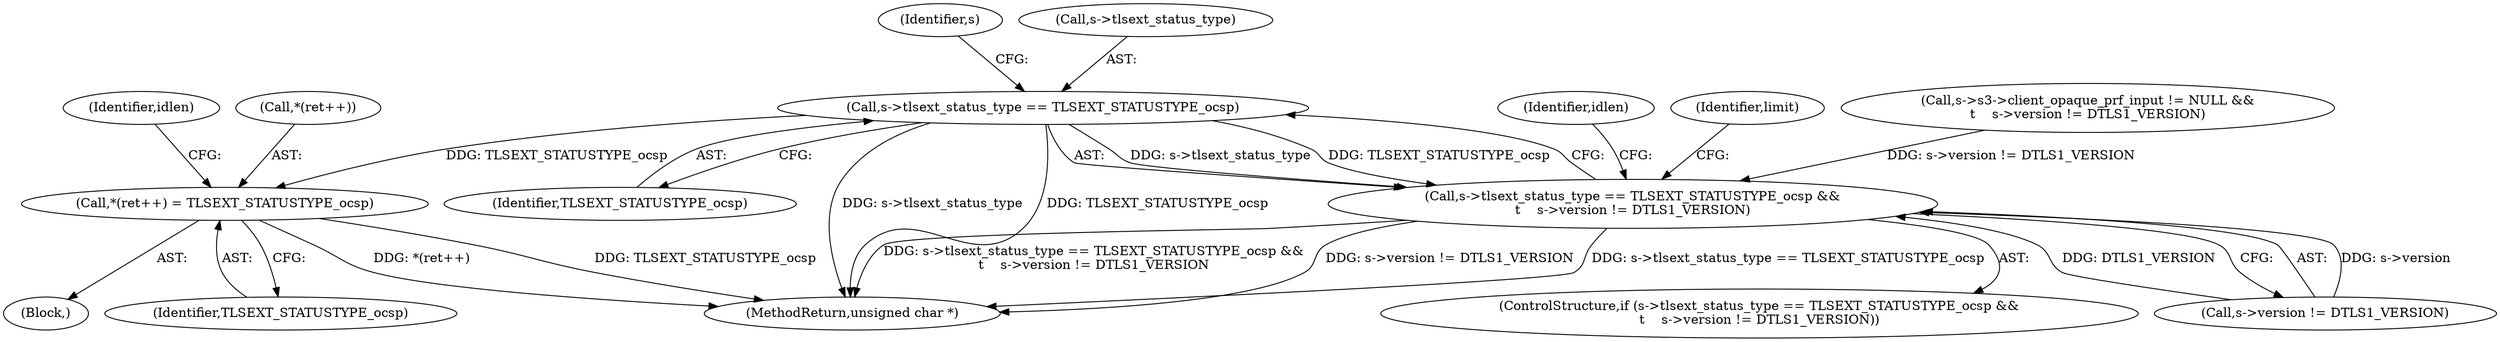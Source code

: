 digraph "0_openssl_2b0532f3984324ebe1236a63d15893792384328d@pointer" {
"1000752" [label="(Call,s->tlsext_status_type == TLSEXT_STATUSTYPE_ocsp)"];
"1000751" [label="(Call,s->tlsext_status_type == TLSEXT_STATUSTYPE_ocsp &&\n\t    s->version != DTLS1_VERSION)"];
"1000863" [label="(Call,*(ret++) = TLSEXT_STATUSTYPE_ocsp)"];
"1000759" [label="(Identifier,s)"];
"1000757" [label="(Call,s->version != DTLS1_VERSION)"];
"1000769" [label="(Identifier,idlen)"];
"1000864" [label="(Call,*(ret++))"];
"1000869" [label="(Identifier,idlen)"];
"1000762" [label="(Block,)"];
"1000750" [label="(ControlStructure,if (s->tlsext_status_type == TLSEXT_STATUSTYPE_ocsp &&\n\t    s->version != DTLS1_VERSION))"];
"1000923" [label="(Identifier,limit)"];
"1000753" [label="(Call,s->tlsext_status_type)"];
"1000686" [label="(Call,s->s3->client_opaque_prf_input != NULL &&\n\t    s->version != DTLS1_VERSION)"];
"1000752" [label="(Call,s->tlsext_status_type == TLSEXT_STATUSTYPE_ocsp)"];
"1000751" [label="(Call,s->tlsext_status_type == TLSEXT_STATUSTYPE_ocsp &&\n\t    s->version != DTLS1_VERSION)"];
"1000863" [label="(Call,*(ret++) = TLSEXT_STATUSTYPE_ocsp)"];
"1000867" [label="(Identifier,TLSEXT_STATUSTYPE_ocsp)"];
"1000756" [label="(Identifier,TLSEXT_STATUSTYPE_ocsp)"];
"1001115" [label="(MethodReturn,unsigned char *)"];
"1000752" -> "1000751"  [label="AST: "];
"1000752" -> "1000756"  [label="CFG: "];
"1000753" -> "1000752"  [label="AST: "];
"1000756" -> "1000752"  [label="AST: "];
"1000759" -> "1000752"  [label="CFG: "];
"1000751" -> "1000752"  [label="CFG: "];
"1000752" -> "1001115"  [label="DDG: s->tlsext_status_type"];
"1000752" -> "1001115"  [label="DDG: TLSEXT_STATUSTYPE_ocsp"];
"1000752" -> "1000751"  [label="DDG: s->tlsext_status_type"];
"1000752" -> "1000751"  [label="DDG: TLSEXT_STATUSTYPE_ocsp"];
"1000752" -> "1000863"  [label="DDG: TLSEXT_STATUSTYPE_ocsp"];
"1000751" -> "1000750"  [label="AST: "];
"1000751" -> "1000757"  [label="CFG: "];
"1000757" -> "1000751"  [label="AST: "];
"1000769" -> "1000751"  [label="CFG: "];
"1000923" -> "1000751"  [label="CFG: "];
"1000751" -> "1001115"  [label="DDG: s->tlsext_status_type == TLSEXT_STATUSTYPE_ocsp &&\n\t    s->version != DTLS1_VERSION"];
"1000751" -> "1001115"  [label="DDG: s->version != DTLS1_VERSION"];
"1000751" -> "1001115"  [label="DDG: s->tlsext_status_type == TLSEXT_STATUSTYPE_ocsp"];
"1000757" -> "1000751"  [label="DDG: s->version"];
"1000757" -> "1000751"  [label="DDG: DTLS1_VERSION"];
"1000686" -> "1000751"  [label="DDG: s->version != DTLS1_VERSION"];
"1000863" -> "1000762"  [label="AST: "];
"1000863" -> "1000867"  [label="CFG: "];
"1000864" -> "1000863"  [label="AST: "];
"1000867" -> "1000863"  [label="AST: "];
"1000869" -> "1000863"  [label="CFG: "];
"1000863" -> "1001115"  [label="DDG: TLSEXT_STATUSTYPE_ocsp"];
"1000863" -> "1001115"  [label="DDG: *(ret++)"];
}
